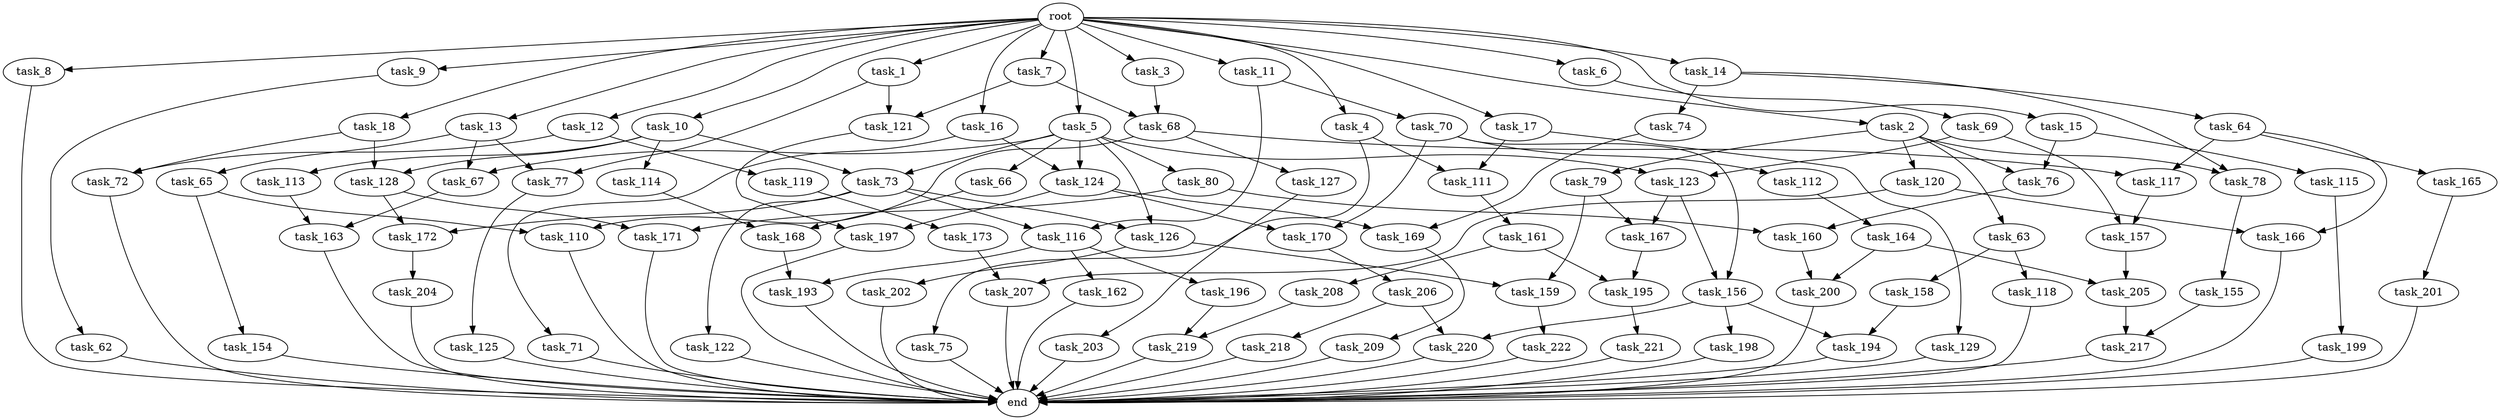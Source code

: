 digraph G {
  root [size="0.000000"];
  task_1 [size="2.048000"];
  task_2 [size="2.048000"];
  task_3 [size="2.048000"];
  task_4 [size="2.048000"];
  task_5 [size="2.048000"];
  task_6 [size="2.048000"];
  task_7 [size="2.048000"];
  task_8 [size="2.048000"];
  task_9 [size="2.048000"];
  task_10 [size="2.048000"];
  task_11 [size="2.048000"];
  task_12 [size="2.048000"];
  task_13 [size="2.048000"];
  task_14 [size="2.048000"];
  task_15 [size="2.048000"];
  task_16 [size="2.048000"];
  task_17 [size="2.048000"];
  task_18 [size="2.048000"];
  task_62 [size="1391569403.904000"];
  task_63 [size="1717986918.400000"];
  task_64 [size="429496729.600000"];
  task_65 [size="154618822.656000"];
  task_66 [size="841813590.016000"];
  task_67 [size="996432412.672000"];
  task_68 [size="1374389534.720000"];
  task_69 [size="154618822.656000"];
  task_70 [size="841813590.016000"];
  task_71 [size="429496729.600000"];
  task_72 [size="2336462209.024000"];
  task_73 [size="2559800508.416000"];
  task_74 [size="429496729.600000"];
  task_75 [size="1099511627.776000"];
  task_76 [size="2559800508.416000"];
  task_77 [size="1254130450.432000"];
  task_78 [size="2147483648.000000"];
  task_79 [size="1717986918.400000"];
  task_80 [size="841813590.016000"];
  task_110 [size="584115552.256000"];
  task_111 [size="1374389534.720000"];
  task_112 [size="1391569403.904000"];
  task_113 [size="1717986918.400000"];
  task_114 [size="1717986918.400000"];
  task_115 [size="841813590.016000"];
  task_116 [size="1460288880.640000"];
  task_117 [size="1254130450.432000"];
  task_118 [size="1717986918.400000"];
  task_119 [size="1717986918.400000"];
  task_120 [size="1717986918.400000"];
  task_121 [size="1374389534.720000"];
  task_122 [size="618475290.624000"];
  task_123 [size="910533066.752000"];
  task_124 [size="1271310319.616000"];
  task_125 [size="618475290.624000"];
  task_126 [size="1460288880.640000"];
  task_127 [size="154618822.656000"];
  task_128 [size="2336462209.024000"];
  task_129 [size="274877906.944000"];
  task_154 [size="429496729.600000"];
  task_155 [size="274877906.944000"];
  task_156 [size="1821066133.504000"];
  task_157 [size="1460288880.640000"];
  task_158 [size="1717986918.400000"];
  task_159 [size="584115552.256000"];
  task_160 [size="2147483648.000000"];
  task_161 [size="841813590.016000"];
  task_162 [size="274877906.944000"];
  task_163 [size="687194767.360000"];
  task_164 [size="618475290.624000"];
  task_165 [size="1099511627.776000"];
  task_166 [size="2199023255.552000"];
  task_167 [size="858993459.200000"];
  task_168 [size="1116691496.960000"];
  task_169 [size="858993459.200000"];
  task_170 [size="1821066133.504000"];
  task_171 [size="584115552.256000"];
  task_172 [size="773094113.280000"];
  task_173 [size="274877906.944000"];
  task_193 [size="893353197.568000"];
  task_194 [size="1546188226.560000"];
  task_195 [size="2336462209.024000"];
  task_196 [size="274877906.944000"];
  task_197 [size="584115552.256000"];
  task_198 [size="154618822.656000"];
  task_199 [size="1391569403.904000"];
  task_200 [size="1460288880.640000"];
  task_201 [size="154618822.656000"];
  task_202 [size="154618822.656000"];
  task_203 [size="618475290.624000"];
  task_204 [size="618475290.624000"];
  task_205 [size="2336462209.024000"];
  task_206 [size="841813590.016000"];
  task_207 [size="1941325217.792000"];
  task_208 [size="618475290.624000"];
  task_209 [size="841813590.016000"];
  task_217 [size="2233382993.920000"];
  task_218 [size="274877906.944000"];
  task_219 [size="1529008357.376000"];
  task_220 [size="429496729.600000"];
  task_221 [size="274877906.944000"];
  task_222 [size="1717986918.400000"];
  end [size="0.000000"];

  root -> task_1 [size="1.000000"];
  root -> task_2 [size="1.000000"];
  root -> task_3 [size="1.000000"];
  root -> task_4 [size="1.000000"];
  root -> task_5 [size="1.000000"];
  root -> task_6 [size="1.000000"];
  root -> task_7 [size="1.000000"];
  root -> task_8 [size="1.000000"];
  root -> task_9 [size="1.000000"];
  root -> task_10 [size="1.000000"];
  root -> task_11 [size="1.000000"];
  root -> task_12 [size="1.000000"];
  root -> task_13 [size="1.000000"];
  root -> task_14 [size="1.000000"];
  root -> task_15 [size="1.000000"];
  root -> task_16 [size="1.000000"];
  root -> task_17 [size="1.000000"];
  root -> task_18 [size="1.000000"];
  task_1 -> task_77 [size="536870912.000000"];
  task_1 -> task_121 [size="536870912.000000"];
  task_2 -> task_63 [size="838860800.000000"];
  task_2 -> task_76 [size="838860800.000000"];
  task_2 -> task_78 [size="838860800.000000"];
  task_2 -> task_79 [size="838860800.000000"];
  task_2 -> task_120 [size="838860800.000000"];
  task_3 -> task_68 [size="536870912.000000"];
  task_4 -> task_75 [size="536870912.000000"];
  task_4 -> task_111 [size="536870912.000000"];
  task_5 -> task_66 [size="411041792.000000"];
  task_5 -> task_67 [size="411041792.000000"];
  task_5 -> task_73 [size="411041792.000000"];
  task_5 -> task_80 [size="411041792.000000"];
  task_5 -> task_123 [size="411041792.000000"];
  task_5 -> task_124 [size="411041792.000000"];
  task_5 -> task_126 [size="411041792.000000"];
  task_6 -> task_69 [size="75497472.000000"];
  task_7 -> task_68 [size="134217728.000000"];
  task_7 -> task_121 [size="134217728.000000"];
  task_8 -> end [size="1.000000"];
  task_9 -> task_62 [size="679477248.000000"];
  task_10 -> task_73 [size="838860800.000000"];
  task_10 -> task_113 [size="838860800.000000"];
  task_10 -> task_114 [size="838860800.000000"];
  task_10 -> task_128 [size="838860800.000000"];
  task_11 -> task_70 [size="411041792.000000"];
  task_11 -> task_116 [size="411041792.000000"];
  task_12 -> task_72 [size="838860800.000000"];
  task_12 -> task_119 [size="838860800.000000"];
  task_13 -> task_65 [size="75497472.000000"];
  task_13 -> task_67 [size="75497472.000000"];
  task_13 -> task_77 [size="75497472.000000"];
  task_14 -> task_64 [size="209715200.000000"];
  task_14 -> task_74 [size="209715200.000000"];
  task_14 -> task_78 [size="209715200.000000"];
  task_15 -> task_76 [size="411041792.000000"];
  task_15 -> task_115 [size="411041792.000000"];
  task_16 -> task_71 [size="209715200.000000"];
  task_16 -> task_124 [size="209715200.000000"];
  task_17 -> task_111 [size="134217728.000000"];
  task_17 -> task_129 [size="134217728.000000"];
  task_18 -> task_72 [size="301989888.000000"];
  task_18 -> task_128 [size="301989888.000000"];
  task_62 -> end [size="1.000000"];
  task_63 -> task_118 [size="838860800.000000"];
  task_63 -> task_158 [size="838860800.000000"];
  task_64 -> task_117 [size="536870912.000000"];
  task_64 -> task_165 [size="536870912.000000"];
  task_64 -> task_166 [size="536870912.000000"];
  task_65 -> task_110 [size="209715200.000000"];
  task_65 -> task_154 [size="209715200.000000"];
  task_66 -> task_168 [size="134217728.000000"];
  task_67 -> task_163 [size="301989888.000000"];
  task_68 -> task_110 [size="75497472.000000"];
  task_68 -> task_117 [size="75497472.000000"];
  task_68 -> task_127 [size="75497472.000000"];
  task_69 -> task_123 [size="33554432.000000"];
  task_69 -> task_157 [size="33554432.000000"];
  task_70 -> task_112 [size="679477248.000000"];
  task_70 -> task_156 [size="679477248.000000"];
  task_70 -> task_170 [size="679477248.000000"];
  task_71 -> end [size="1.000000"];
  task_72 -> end [size="1.000000"];
  task_73 -> task_116 [size="301989888.000000"];
  task_73 -> task_122 [size="301989888.000000"];
  task_73 -> task_126 [size="301989888.000000"];
  task_73 -> task_172 [size="301989888.000000"];
  task_74 -> task_169 [size="209715200.000000"];
  task_75 -> end [size="1.000000"];
  task_76 -> task_160 [size="838860800.000000"];
  task_77 -> task_125 [size="301989888.000000"];
  task_78 -> task_155 [size="134217728.000000"];
  task_79 -> task_159 [size="209715200.000000"];
  task_79 -> task_167 [size="209715200.000000"];
  task_80 -> task_160 [size="209715200.000000"];
  task_80 -> task_171 [size="209715200.000000"];
  task_110 -> end [size="1.000000"];
  task_111 -> task_161 [size="411041792.000000"];
  task_112 -> task_164 [size="301989888.000000"];
  task_113 -> task_163 [size="33554432.000000"];
  task_114 -> task_168 [size="411041792.000000"];
  task_115 -> task_199 [size="679477248.000000"];
  task_116 -> task_162 [size="134217728.000000"];
  task_116 -> task_193 [size="134217728.000000"];
  task_116 -> task_196 [size="134217728.000000"];
  task_117 -> task_157 [size="679477248.000000"];
  task_118 -> end [size="1.000000"];
  task_119 -> task_173 [size="134217728.000000"];
  task_120 -> task_166 [size="536870912.000000"];
  task_120 -> task_207 [size="536870912.000000"];
  task_121 -> task_197 [size="75497472.000000"];
  task_122 -> end [size="1.000000"];
  task_123 -> task_156 [size="209715200.000000"];
  task_123 -> task_167 [size="209715200.000000"];
  task_124 -> task_169 [size="209715200.000000"];
  task_124 -> task_170 [size="209715200.000000"];
  task_124 -> task_197 [size="209715200.000000"];
  task_125 -> end [size="1.000000"];
  task_126 -> task_159 [size="75497472.000000"];
  task_126 -> task_202 [size="75497472.000000"];
  task_127 -> task_203 [size="301989888.000000"];
  task_128 -> task_171 [size="75497472.000000"];
  task_128 -> task_172 [size="75497472.000000"];
  task_129 -> end [size="1.000000"];
  task_154 -> end [size="1.000000"];
  task_155 -> task_217 [size="411041792.000000"];
  task_156 -> task_194 [size="75497472.000000"];
  task_156 -> task_198 [size="75497472.000000"];
  task_156 -> task_220 [size="75497472.000000"];
  task_157 -> task_205 [size="838860800.000000"];
  task_158 -> task_194 [size="679477248.000000"];
  task_159 -> task_222 [size="838860800.000000"];
  task_160 -> task_200 [size="411041792.000000"];
  task_161 -> task_195 [size="301989888.000000"];
  task_161 -> task_208 [size="301989888.000000"];
  task_162 -> end [size="1.000000"];
  task_163 -> end [size="1.000000"];
  task_164 -> task_200 [size="301989888.000000"];
  task_164 -> task_205 [size="301989888.000000"];
  task_165 -> task_201 [size="75497472.000000"];
  task_166 -> end [size="1.000000"];
  task_167 -> task_195 [size="838860800.000000"];
  task_168 -> task_193 [size="301989888.000000"];
  task_169 -> task_209 [size="411041792.000000"];
  task_170 -> task_206 [size="411041792.000000"];
  task_171 -> end [size="1.000000"];
  task_172 -> task_204 [size="301989888.000000"];
  task_173 -> task_207 [size="411041792.000000"];
  task_193 -> end [size="1.000000"];
  task_194 -> end [size="1.000000"];
  task_195 -> task_221 [size="134217728.000000"];
  task_196 -> task_219 [size="536870912.000000"];
  task_197 -> end [size="1.000000"];
  task_198 -> end [size="1.000000"];
  task_199 -> end [size="1.000000"];
  task_200 -> end [size="1.000000"];
  task_201 -> end [size="1.000000"];
  task_202 -> end [size="1.000000"];
  task_203 -> end [size="1.000000"];
  task_204 -> end [size="1.000000"];
  task_205 -> task_217 [size="679477248.000000"];
  task_206 -> task_218 [size="134217728.000000"];
  task_206 -> task_220 [size="134217728.000000"];
  task_207 -> end [size="1.000000"];
  task_208 -> task_219 [size="209715200.000000"];
  task_209 -> end [size="1.000000"];
  task_217 -> end [size="1.000000"];
  task_218 -> end [size="1.000000"];
  task_219 -> end [size="1.000000"];
  task_220 -> end [size="1.000000"];
  task_221 -> end [size="1.000000"];
  task_222 -> end [size="1.000000"];
}
